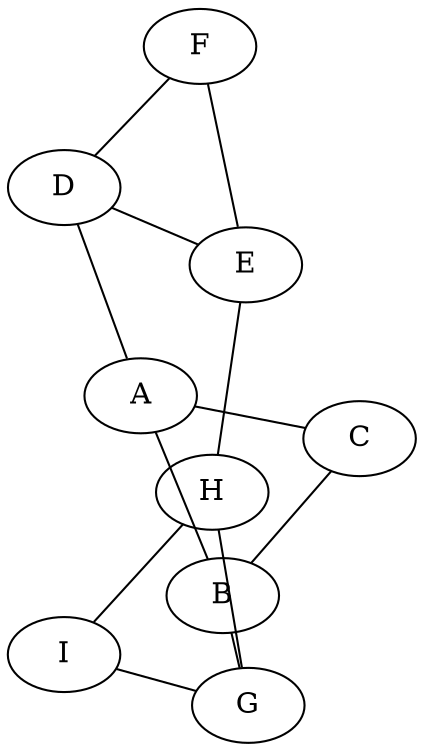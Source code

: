 graph {
    layout=fdp
    A -- B
    B -- C
    C -- A

    D -- E
    E -- F
    F -- D

    G -- H
    H -- I
    I -- G

    A -- D
    B -- G
    H -- E
}
